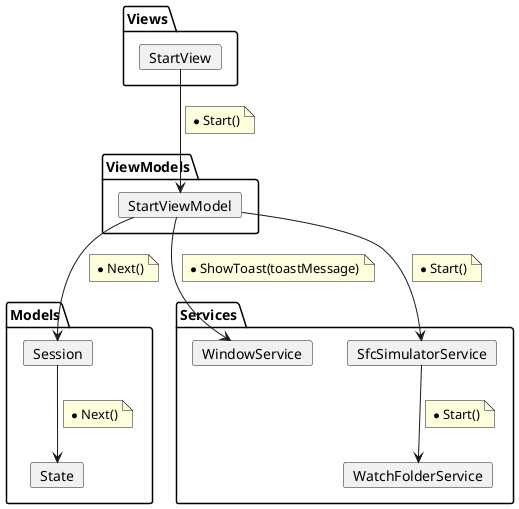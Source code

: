 @startuml Start Collab

package Models{
    card Session
    card State
    
    Session --> State
        note on link
            * Next()
        end note
}

package Services{
    card WindowService
    card SfcSimulatorService
    card WatchFolderService
    
    SfcSimulatorService --> WatchFolderService
        note on link
            * Start()
        end note
}

package ViewModels{
    card StartViewModel
    
    StartViewModel --> SfcSimulatorService
        note on link
           * Start()
        end note
        
    StartViewModel --> Session
        note on link
            * Next()
        end note
    StartViewModel --> WindowService
        note on link
            * ShowToast(toastMessage)
        end note
}

package Views {
    card StartView
    
    StartView --> StartViewModel
        note on link
            * Start() 
        end note
}
@enduml
